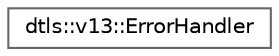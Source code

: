 digraph "Graphical Class Hierarchy"
{
 // LATEX_PDF_SIZE
  bgcolor="transparent";
  edge [fontname=Helvetica,fontsize=10,labelfontname=Helvetica,labelfontsize=10];
  node [fontname=Helvetica,fontsize=10,shape=box,height=0.2,width=0.4];
  rankdir="LR";
  Node0 [id="Node000000",label="dtls::v13::ErrorHandler",height=0.2,width=0.4,color="grey40", fillcolor="white", style="filled",URL="$classdtls_1_1v13_1_1ErrorHandler.html",tooltip="RFC 9147 Error Handling Consistency."];
}
